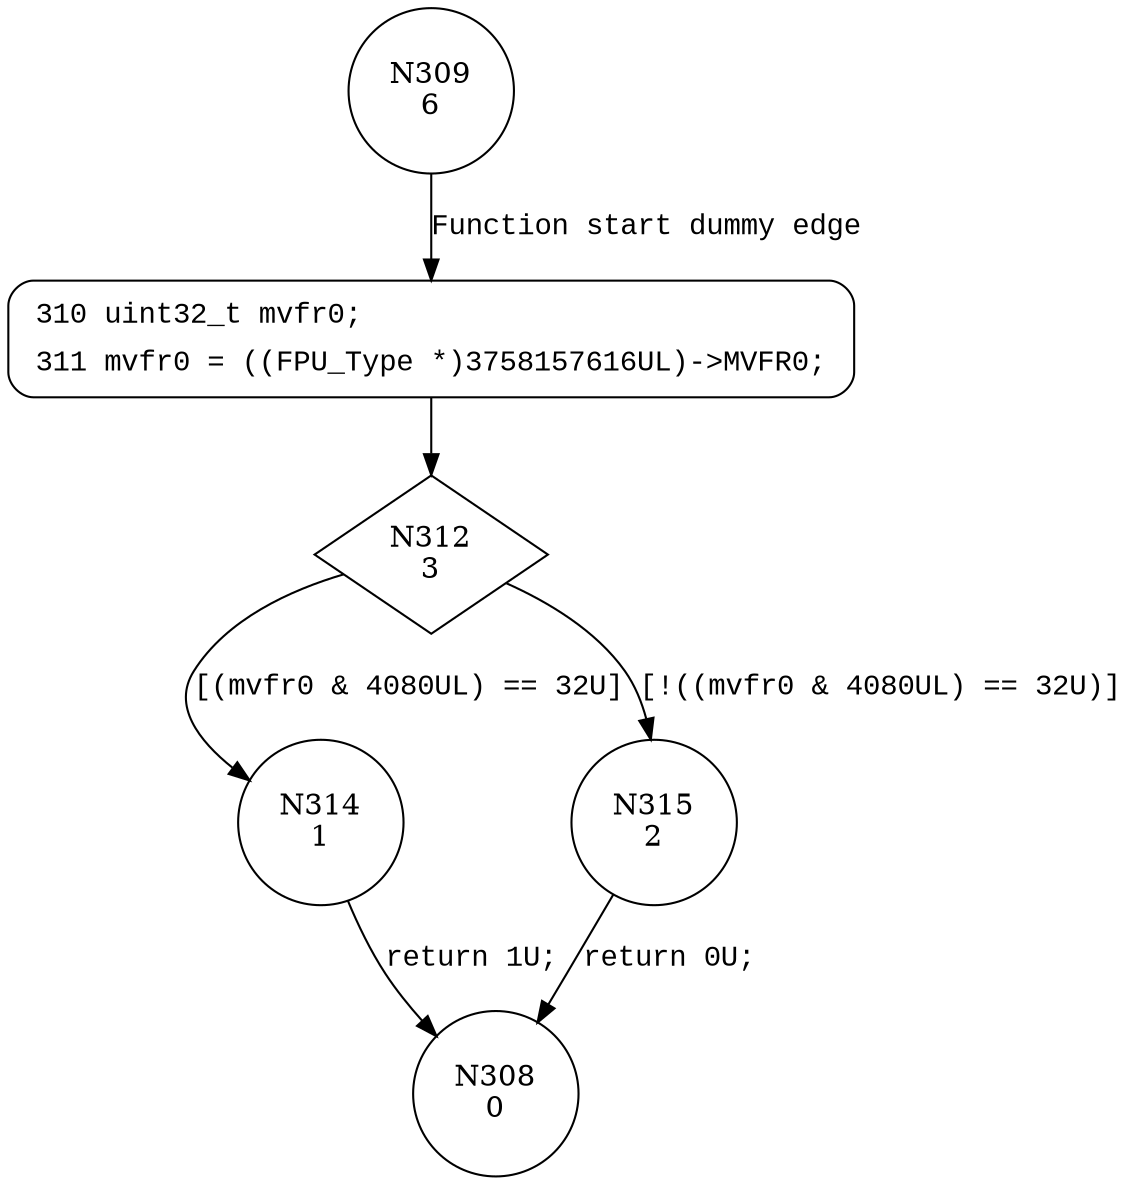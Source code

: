 digraph SCB_GetFPUType {
309 [shape="circle" label="N309\n6"]
310 [shape="circle" label="N310\n5"]
312 [shape="diamond" label="N312\n3"]
314 [shape="circle" label="N314\n1"]
315 [shape="circle" label="N315\n2"]
308 [shape="circle" label="N308\n0"]
310 [style="filled,bold" penwidth="1" fillcolor="white" fontname="Courier New" shape="Mrecord" label=<<table border="0" cellborder="0" cellpadding="3" bgcolor="white"><tr><td align="right">310</td><td align="left">uint32_t mvfr0;</td></tr><tr><td align="right">311</td><td align="left">mvfr0 = ((FPU_Type *)3758157616UL)-&gt;MVFR0;</td></tr></table>>]
310 -> 312[label=""]
309 -> 310 [label="Function start dummy edge" fontname="Courier New"]
312 -> 314 [label="[(mvfr0 & 4080UL) == 32U]" fontname="Courier New"]
312 -> 315 [label="[!((mvfr0 & 4080UL) == 32U)]" fontname="Courier New"]
314 -> 308 [label="return 1U;" fontname="Courier New"]
315 -> 308 [label="return 0U;" fontname="Courier New"]
}